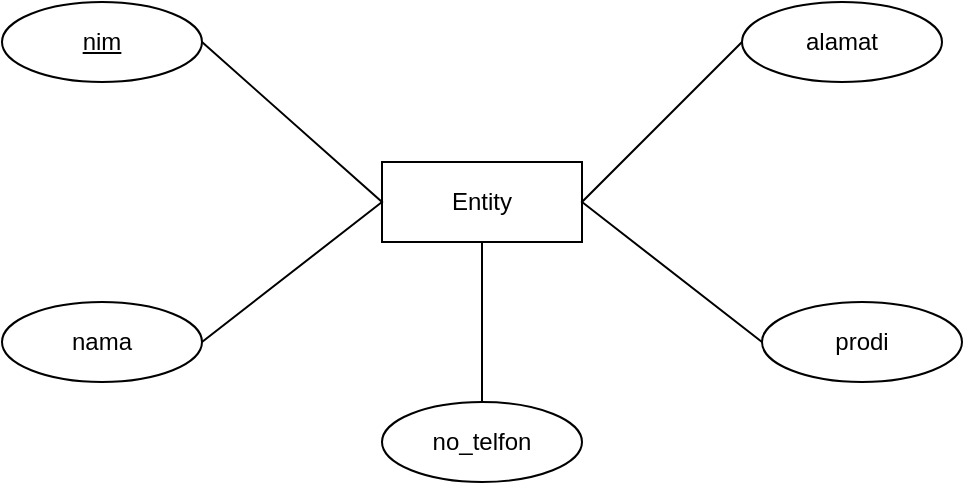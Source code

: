<mxfile version="20.8.20" type="github">
  <diagram id="R2lEEEUBdFMjLlhIrx00" name="Page-1">
    <mxGraphModel dx="880" dy="444" grid="1" gridSize="10" guides="1" tooltips="1" connect="1" arrows="1" fold="1" page="1" pageScale="1" pageWidth="850" pageHeight="1100" math="0" shadow="0" extFonts="Permanent Marker^https://fonts.googleapis.com/css?family=Permanent+Marker">
      <root>
        <mxCell id="0" />
        <mxCell id="1" parent="0" />
        <mxCell id="NPDt0GhzQeZepjoz7H9E-1" value="Entity" style="whiteSpace=wrap;html=1;align=center;" vertex="1" parent="1">
          <mxGeometry x="370" y="210" width="100" height="40" as="geometry" />
        </mxCell>
        <mxCell id="NPDt0GhzQeZepjoz7H9E-3" value="nama" style="ellipse;whiteSpace=wrap;html=1;align=center;" vertex="1" parent="1">
          <mxGeometry x="180" y="280" width="100" height="40" as="geometry" />
        </mxCell>
        <mxCell id="NPDt0GhzQeZepjoz7H9E-4" value="no_telfon" style="ellipse;whiteSpace=wrap;html=1;align=center;" vertex="1" parent="1">
          <mxGeometry x="370" y="330" width="100" height="40" as="geometry" />
        </mxCell>
        <mxCell id="NPDt0GhzQeZepjoz7H9E-5" value="prodi" style="ellipse;whiteSpace=wrap;html=1;align=center;" vertex="1" parent="1">
          <mxGeometry x="560" y="280" width="100" height="40" as="geometry" />
        </mxCell>
        <mxCell id="NPDt0GhzQeZepjoz7H9E-6" value="alamat" style="ellipse;whiteSpace=wrap;html=1;align=center;" vertex="1" parent="1">
          <mxGeometry x="550" y="130" width="100" height="40" as="geometry" />
        </mxCell>
        <mxCell id="NPDt0GhzQeZepjoz7H9E-7" value="" style="endArrow=none;html=1;rounded=0;entryX=0.5;entryY=0;entryDx=0;entryDy=0;exitX=0.5;exitY=1;exitDx=0;exitDy=0;" edge="1" parent="1" source="NPDt0GhzQeZepjoz7H9E-1" target="NPDt0GhzQeZepjoz7H9E-4">
          <mxGeometry relative="1" as="geometry">
            <mxPoint x="340" y="230" as="sourcePoint" />
            <mxPoint x="500" y="230" as="targetPoint" />
          </mxGeometry>
        </mxCell>
        <mxCell id="NPDt0GhzQeZepjoz7H9E-9" value="" style="endArrow=none;html=1;rounded=0;entryX=1;entryY=0.5;entryDx=0;entryDy=0;exitX=1;exitY=0.5;exitDx=0;exitDy=0;" edge="1" parent="1" source="NPDt0GhzQeZepjoz7H9E-3">
          <mxGeometry relative="1" as="geometry">
            <mxPoint x="210" y="220" as="sourcePoint" />
            <mxPoint x="280" y="150" as="targetPoint" />
            <Array as="points">
              <mxPoint x="370" y="230" />
            </Array>
          </mxGeometry>
        </mxCell>
        <mxCell id="NPDt0GhzQeZepjoz7H9E-10" value="" style="endArrow=none;html=1;rounded=0;entryX=0;entryY=0.5;entryDx=0;entryDy=0;exitX=0;exitY=0.5;exitDx=0;exitDy=0;" edge="1" parent="1" source="NPDt0GhzQeZepjoz7H9E-5" target="NPDt0GhzQeZepjoz7H9E-6">
          <mxGeometry relative="1" as="geometry">
            <mxPoint x="340" y="230" as="sourcePoint" />
            <mxPoint x="500" y="230" as="targetPoint" />
            <Array as="points">
              <mxPoint x="470" y="230" />
            </Array>
          </mxGeometry>
        </mxCell>
        <mxCell id="NPDt0GhzQeZepjoz7H9E-11" value="nim" style="ellipse;whiteSpace=wrap;html=1;align=center;fontStyle=4;" vertex="1" parent="1">
          <mxGeometry x="180" y="130" width="100" height="40" as="geometry" />
        </mxCell>
      </root>
    </mxGraphModel>
  </diagram>
</mxfile>
